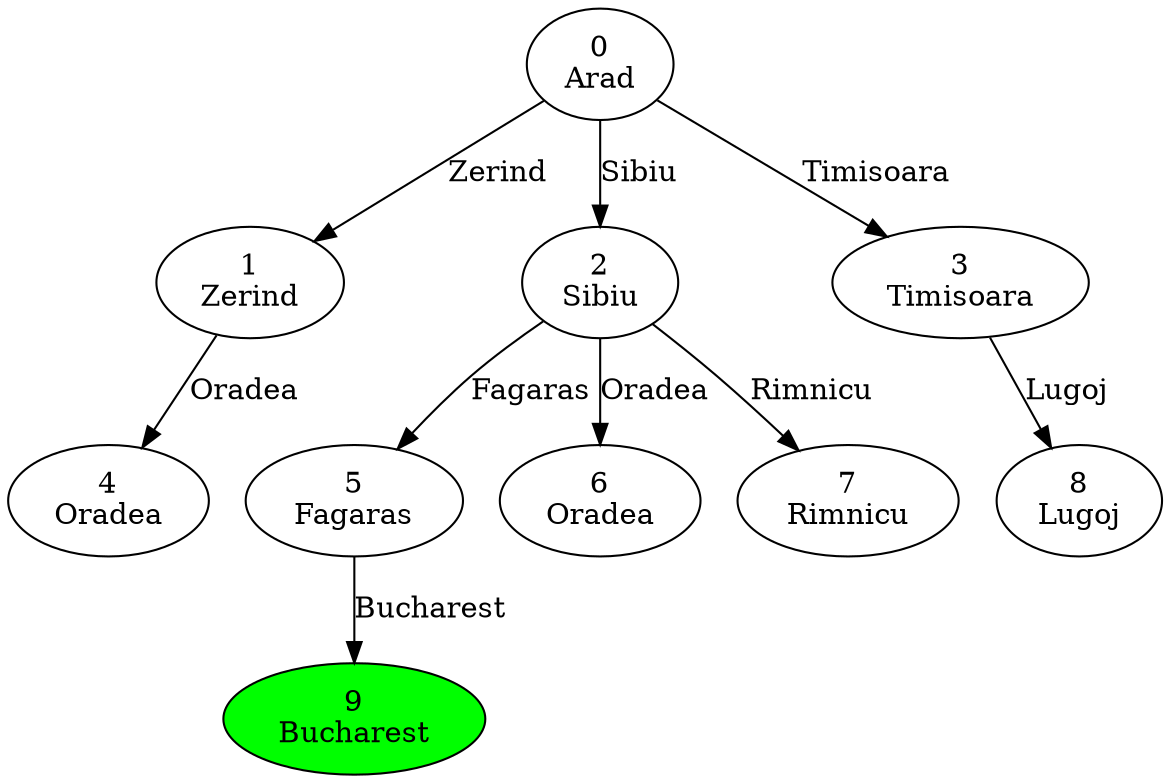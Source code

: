 digraph G {
spline=line;
"0
Arad" -> "1
Zerind" [label="Zerind"];
"0
Arad" -> "2
Sibiu" [label="Sibiu"];
"0
Arad" -> "3
Timisoara" [label="Timisoara"];
"1
Zerind" -> "4
Oradea" [label="Oradea"];
"2
Sibiu" -> "5
Fagaras" [label="Fagaras"];
"2
Sibiu" -> "6
Oradea" [label="Oradea"];
"2
Sibiu" -> "7
Rimnicu" [label="Rimnicu"];
"3
Timisoara" -> "8
Lugoj" [label="Lugoj"];
"5
Fagaras" -> "9
Bucharest" [label="Bucharest"];
"9
Bucharest" [style=filled fillcolor=green];
}